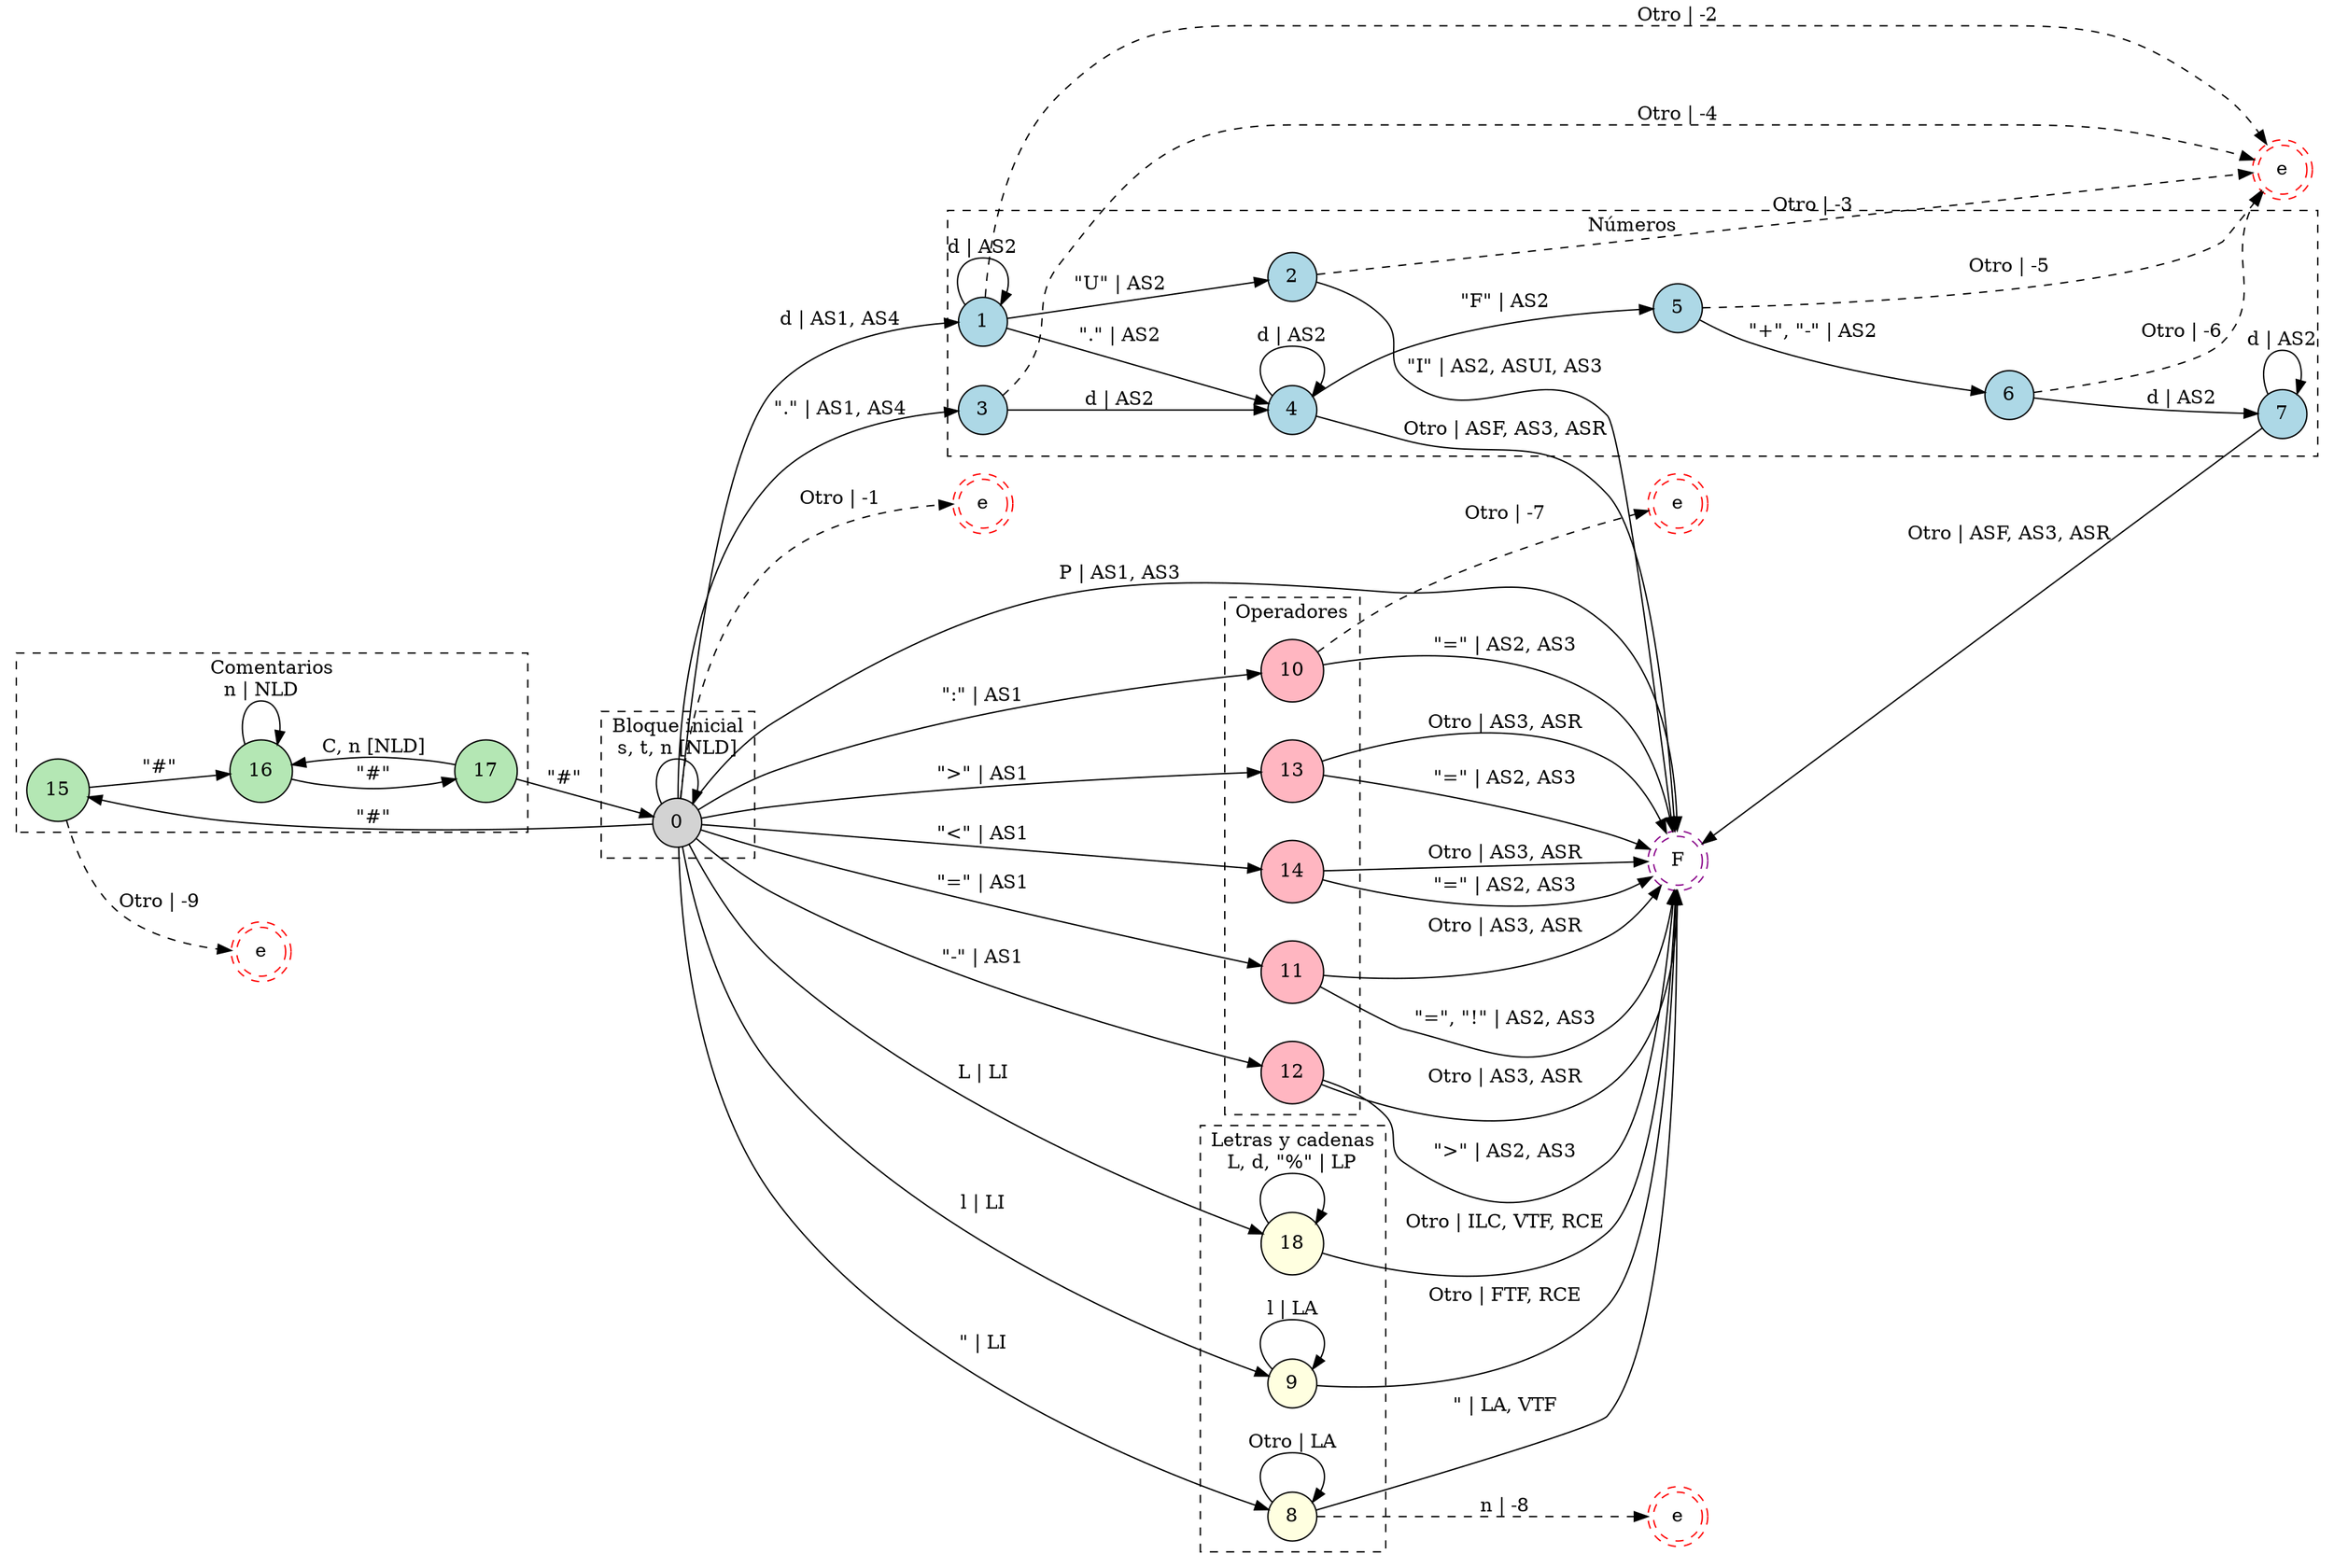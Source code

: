 digraph DFA {
    // Layout general
    rankdir = LR;
    splines = true;
    overlap = false;
    nodesep = 0.4;
    ranksep = 0.6;
    
    // Estados normales
    node [shape = circle; style = filled;];
    
    // Estado de aceptación
    F [shape = doublecircle;style = dashed;color = "#8a048a";];
    
    // Estados de error.
    // Se definen varios para que el autómata quede más claro.
    // Todos referencias al mismo estado de error.
    // ERROR GENERAL.
    eG [shape = doublecircle;style = dashed;color = red;label = "e";];
    // ERROR DE COMENTARIO.
    eC [shape = doublecircle;style = dashed;color = red;label = "e";];
    // ERROR DE OPERADOR.
    eP [shape = doublecircle;style = dashed;color = red;label = "e";];
    // ERROR DE NÚMERO.
    eN [shape = doublecircle;style = dashed;color = red;label = "e";];
    // ERROR DE CADENA.
    eS [shape = doublecircle;style = dashed;color = red;label = "e";];
    
    // -----------------------------
    // Agrupación inicial
    subgraph cluster_inicio {
        label = "Bloque inicial";
        style = dashed;
        fillcolor = lightgrey;
        0;
    }
    
    // Agrupación numérica
    subgraph cluster_num {
        label = "Números";
        style = dashed;
        fillcolor = "#f2f2f2";
        node [fillcolor = lightblue;];
        1;
        2;
        3;
        4;
        5;
        6;
        7;
    }
    
    // Agrupación literales
    subgraph cluster_lit {
        label = "Letras y cadenas";
        style = dashed;
        node [fillcolor = lightyellow;];
        8;
        9;
        18;
    }
    
    // Agrupación operadores
    subgraph cluster_ops {
        label = "Operadores";
        style = dashed;
        node [fillcolor = lightpink;];
        10;
        11;
        12;
        13;
        14;
    }
    
    // Agrupación comentarios
    subgraph cluster_coment {
        label = "Comentarios";
        style = dashed;
        node [fillcolor = "#b4e7b4";];
        15;
        16;
        17;
    }
    
    0 -> 0 [label = "s, t, n [NLD]";];
    0 -> 10 [label = "\":\" | AS1";];
    0 -> 11 [label = "\"=\" | AS1";];
    0 -> 12 [label = "\"-\" | AS1";];
    0 -> 13 [label = "\">\" | AS1";];
    0 -> 14 [label = "\"<\" | AS1";];
    0 -> 15 [label = "\"#\"";];
    0 -> 18 [label = "L | LI";];
    0 -> 1 [label = "d | AS1, AS4";];
    0 -> 3 [label = "\".\" | AS1, AS4";];
    0 -> 8 [label = "\" | LI";];
    0 -> 9 [label = "l | LI";];
    0 -> eG [label = "Otro | -1"; style = dashed;];
    0 -> F [label = "P | AS1, AS3";];
    1 -> 1 [label = "d | AS2";];
    1 -> 2 [label = "\"U\" | AS2";];
    1 -> 4 [label = "\".\" | AS2";];
    1 -> eN [label = "Otro | -2"; style = dashed;];
    2 -> eN [label = "Otro | -3"; style = dashed;];
    2 -> F [label = "\"I\" | AS2, ASUI, AS3";];
    3 -> 4 [label = "d | AS2";];
    3 -> eN [label = "Otro | -4"; style = dashed;];
    4 -> 4 [label = "d | AS2";];
    4 -> 5 [label = "\"F\" | AS2";];
    4 -> F [label = "Otro | ASF, AS3, ASR";];
    5 -> 6 [label = "\"+\", \"-\" | AS2";];
    5 -> eN [label = "Otro | -5"; style = dashed;];
    6 -> 7 [label = "d | AS2";];
    6 -> eN [label = "Otro | -6"; style = dashed;];
    7 -> 7 [label = "d | AS2";];
    7 -> F [label = "Otro | ASF, AS3, ASR";];
    8 -> 8 [label = "Otro | LA";];
    8 -> eS [label = "n | -8"; style = dashed;];
    8 -> F [label = "\" | LA, VTF";];
    9 -> 9 [label = "l | LA";];
    9 -> F [label = "Otro | FTF, RCE";];
    10 -> eP [label = "Otro | -7"; style = dashed;];
    10 -> F [label = "\"=\" | AS2, AS3";];
    11 -> F [label = "\"=\", \"!\" | AS2, AS3";];
    11 -> F [label = "Otro | AS3, ASR";];
    12 -> F [label = "\">\" | AS2, AS3";];
    12 -> F [label = "Otro | AS3, ASR";];
    13 -> F [label = "\"=\" | AS2, AS3";];
    13 -> F [label = "Otro | AS3, ASR";];
    14 -> F [label = "\"=\" | AS2, AS3";];
    14 -> F [label = "Otro | AS3, ASR";];
    15 -> 16 [label = "\"#\"";];
    15 -> eC [label = "Otro | -9"; style = dashed;];
    16 -> 16 [label = "n | NLD";];
    16 -> 17 [label = "\"#\"";];
    17 -> 0 [label = "\"#\"";];
    17 -> 16 [label = "C, n [NLD]";];
    18 -> 18 [label = "L, d, \"%\" | LP";];
    18 -> F [label = "Otro | ILC, VTF, RCE";];
}
